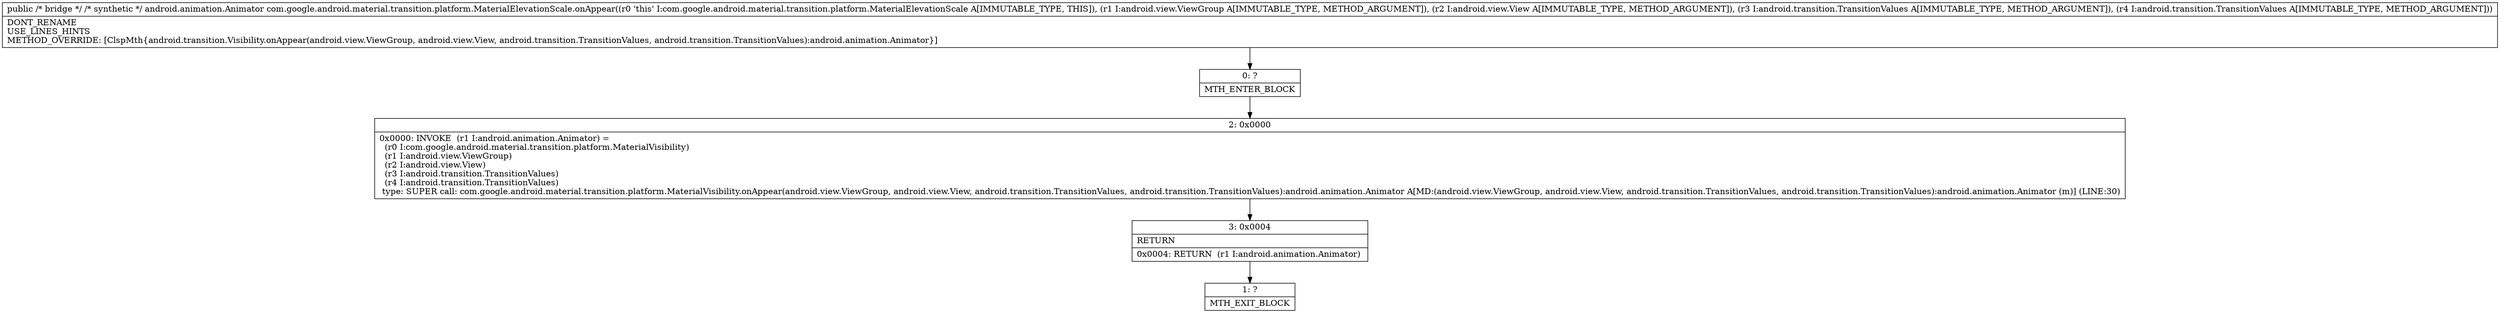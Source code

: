 digraph "CFG forcom.google.android.material.transition.platform.MaterialElevationScale.onAppear(Landroid\/view\/ViewGroup;Landroid\/view\/View;Landroid\/transition\/TransitionValues;Landroid\/transition\/TransitionValues;)Landroid\/animation\/Animator;" {
Node_0 [shape=record,label="{0\:\ ?|MTH_ENTER_BLOCK\l}"];
Node_2 [shape=record,label="{2\:\ 0x0000|0x0000: INVOKE  (r1 I:android.animation.Animator) = \l  (r0 I:com.google.android.material.transition.platform.MaterialVisibility)\l  (r1 I:android.view.ViewGroup)\l  (r2 I:android.view.View)\l  (r3 I:android.transition.TransitionValues)\l  (r4 I:android.transition.TransitionValues)\l type: SUPER call: com.google.android.material.transition.platform.MaterialVisibility.onAppear(android.view.ViewGroup, android.view.View, android.transition.TransitionValues, android.transition.TransitionValues):android.animation.Animator A[MD:(android.view.ViewGroup, android.view.View, android.transition.TransitionValues, android.transition.TransitionValues):android.animation.Animator (m)] (LINE:30)\l}"];
Node_3 [shape=record,label="{3\:\ 0x0004|RETURN\l|0x0004: RETURN  (r1 I:android.animation.Animator) \l}"];
Node_1 [shape=record,label="{1\:\ ?|MTH_EXIT_BLOCK\l}"];
MethodNode[shape=record,label="{public \/* bridge *\/ \/* synthetic *\/ android.animation.Animator com.google.android.material.transition.platform.MaterialElevationScale.onAppear((r0 'this' I:com.google.android.material.transition.platform.MaterialElevationScale A[IMMUTABLE_TYPE, THIS]), (r1 I:android.view.ViewGroup A[IMMUTABLE_TYPE, METHOD_ARGUMENT]), (r2 I:android.view.View A[IMMUTABLE_TYPE, METHOD_ARGUMENT]), (r3 I:android.transition.TransitionValues A[IMMUTABLE_TYPE, METHOD_ARGUMENT]), (r4 I:android.transition.TransitionValues A[IMMUTABLE_TYPE, METHOD_ARGUMENT]))  | DONT_RENAME\lUSE_LINES_HINTS\lMETHOD_OVERRIDE: [ClspMth\{android.transition.Visibility.onAppear(android.view.ViewGroup, android.view.View, android.transition.TransitionValues, android.transition.TransitionValues):android.animation.Animator\}]\l}"];
MethodNode -> Node_0;Node_0 -> Node_2;
Node_2 -> Node_3;
Node_3 -> Node_1;
}

